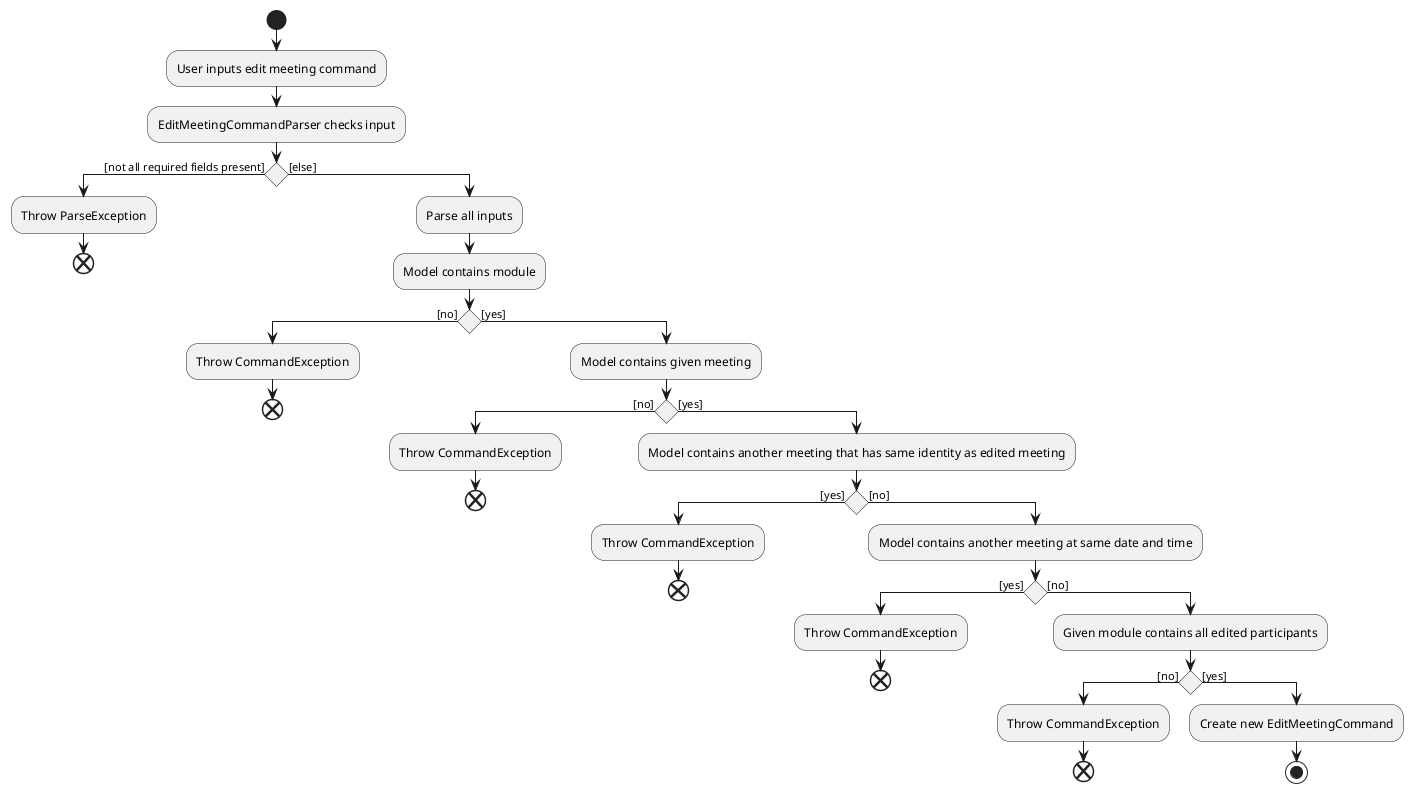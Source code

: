 @startuml
start
:User inputs edit meeting command;
:EditMeetingCommandParser checks input;
if () then ([not all required fields present])
    :Throw ParseException;
    end
else ([else])
    :Parse all inputs;
    :Model contains module;
    if () then ([no])
        :Throw CommandException;
        end
    else ([yes])
        :Model contains given meeting;
        if () then ([no])
            :Throw CommandException;
            end
        else ([yes])
            :Model contains another meeting that has same identity as edited meeting;
            if () then ([yes])
            :Throw CommandException;
            end
                else ([no])
            :Model contains another meeting at same date and time;
            if () then ([yes])
                :Throw CommandException;
                end
                else ([no])
                    :Given module contains all edited participants;
                    if () then ([no])
                        :Throw CommandException;
                        end
                        else ([yes])
                            :Create new EditMeetingCommand;
                            stop
@enduml
